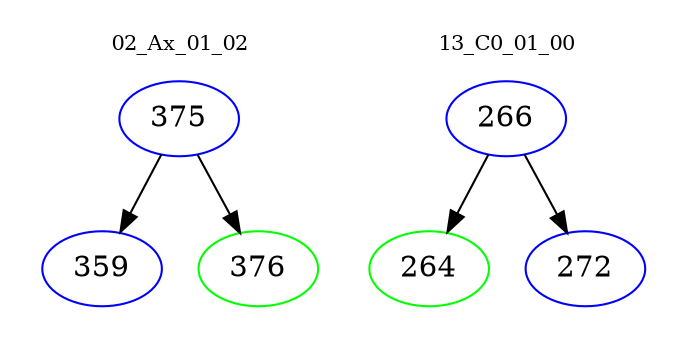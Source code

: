 digraph{
subgraph cluster_0 {
color = white
label = "02_Ax_01_02";
fontsize=10;
T0_375 [label="375", color="blue"]
T0_375 -> T0_359 [color="black"]
T0_359 [label="359", color="blue"]
T0_375 -> T0_376 [color="black"]
T0_376 [label="376", color="green"]
}
subgraph cluster_1 {
color = white
label = "13_C0_01_00";
fontsize=10;
T1_266 [label="266", color="blue"]
T1_266 -> T1_264 [color="black"]
T1_264 [label="264", color="green"]
T1_266 -> T1_272 [color="black"]
T1_272 [label="272", color="blue"]
}
}
